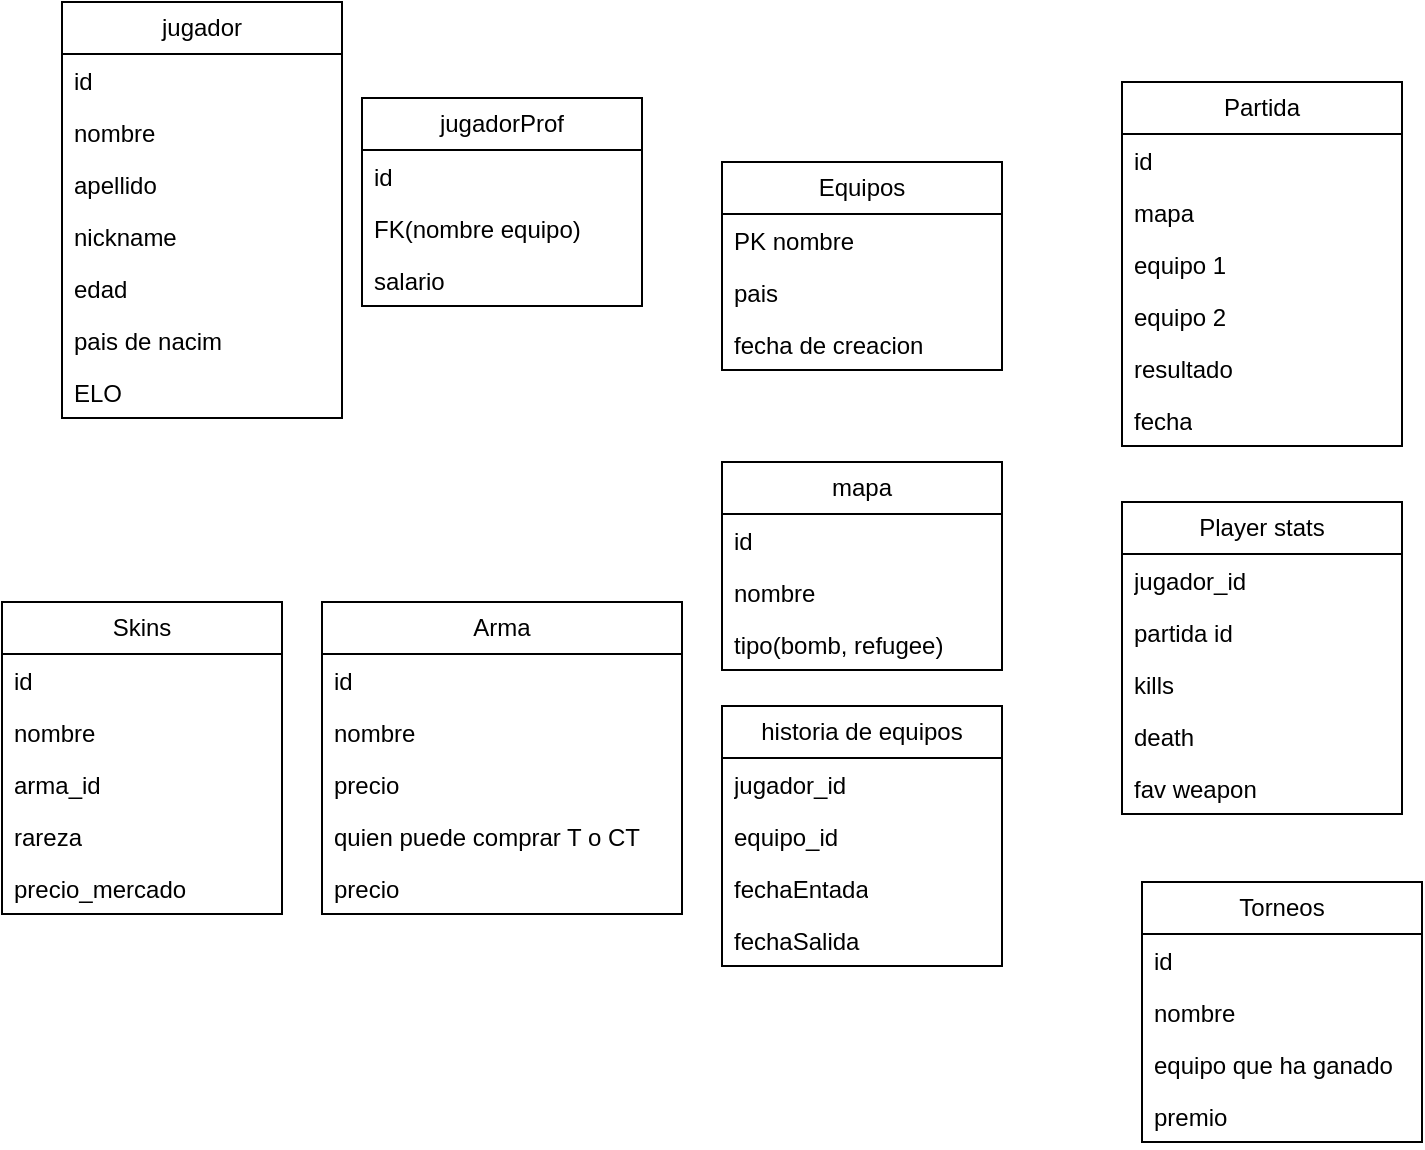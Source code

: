 <mxfile version="21.7.5" type="device">
  <diagram name="Página-1" id="-zNBZzeXgXqzAbiT-9J-">
    <mxGraphModel dx="712" dy="827" grid="1" gridSize="10" guides="1" tooltips="1" connect="1" arrows="1" fold="1" page="1" pageScale="1" pageWidth="1169" pageHeight="827" math="0" shadow="0">
      <root>
        <mxCell id="0" />
        <mxCell id="1" parent="0" />
        <mxCell id="CQaQsR7J62YGIWPa-xh--6" value="jugador" style="swimlane;fontStyle=0;childLayout=stackLayout;horizontal=1;startSize=26;fillColor=none;horizontalStack=0;resizeParent=1;resizeParentMax=0;resizeLast=0;collapsible=1;marginBottom=0;whiteSpace=wrap;html=1;" parent="1" vertex="1">
          <mxGeometry x="90" y="210" width="140" height="208" as="geometry" />
        </mxCell>
        <mxCell id="CQaQsR7J62YGIWPa-xh--7" value="id" style="text;strokeColor=none;fillColor=none;align=left;verticalAlign=top;spacingLeft=4;spacingRight=4;overflow=hidden;rotatable=0;points=[[0,0.5],[1,0.5]];portConstraint=eastwest;whiteSpace=wrap;html=1;" parent="CQaQsR7J62YGIWPa-xh--6" vertex="1">
          <mxGeometry y="26" width="140" height="26" as="geometry" />
        </mxCell>
        <mxCell id="CQaQsR7J62YGIWPa-xh--8" value="nombre" style="text;strokeColor=none;fillColor=none;align=left;verticalAlign=top;spacingLeft=4;spacingRight=4;overflow=hidden;rotatable=0;points=[[0,0.5],[1,0.5]];portConstraint=eastwest;whiteSpace=wrap;html=1;" parent="CQaQsR7J62YGIWPa-xh--6" vertex="1">
          <mxGeometry y="52" width="140" height="26" as="geometry" />
        </mxCell>
        <mxCell id="CQaQsR7J62YGIWPa-xh--9" value="apellido" style="text;strokeColor=none;fillColor=none;align=left;verticalAlign=top;spacingLeft=4;spacingRight=4;overflow=hidden;rotatable=0;points=[[0,0.5],[1,0.5]];portConstraint=eastwest;whiteSpace=wrap;html=1;" parent="CQaQsR7J62YGIWPa-xh--6" vertex="1">
          <mxGeometry y="78" width="140" height="26" as="geometry" />
        </mxCell>
        <mxCell id="CQaQsR7J62YGIWPa-xh--13" value="nickname" style="text;strokeColor=none;fillColor=none;align=left;verticalAlign=top;spacingLeft=4;spacingRight=4;overflow=hidden;rotatable=0;points=[[0,0.5],[1,0.5]];portConstraint=eastwest;whiteSpace=wrap;html=1;" parent="CQaQsR7J62YGIWPa-xh--6" vertex="1">
          <mxGeometry y="104" width="140" height="26" as="geometry" />
        </mxCell>
        <mxCell id="CQaQsR7J62YGIWPa-xh--10" value="edad" style="text;strokeColor=none;fillColor=none;align=left;verticalAlign=top;spacingLeft=4;spacingRight=4;overflow=hidden;rotatable=0;points=[[0,0.5],[1,0.5]];portConstraint=eastwest;whiteSpace=wrap;html=1;" parent="CQaQsR7J62YGIWPa-xh--6" vertex="1">
          <mxGeometry y="130" width="140" height="26" as="geometry" />
        </mxCell>
        <mxCell id="CQaQsR7J62YGIWPa-xh--11" value="pais de nacim" style="text;strokeColor=none;fillColor=none;align=left;verticalAlign=top;spacingLeft=4;spacingRight=4;overflow=hidden;rotatable=0;points=[[0,0.5],[1,0.5]];portConstraint=eastwest;whiteSpace=wrap;html=1;" parent="CQaQsR7J62YGIWPa-xh--6" vertex="1">
          <mxGeometry y="156" width="140" height="26" as="geometry" />
        </mxCell>
        <mxCell id="CQaQsR7J62YGIWPa-xh--12" value="ELO" style="text;strokeColor=none;fillColor=none;align=left;verticalAlign=top;spacingLeft=4;spacingRight=4;overflow=hidden;rotatable=0;points=[[0,0.5],[1,0.5]];portConstraint=eastwest;whiteSpace=wrap;html=1;" parent="CQaQsR7J62YGIWPa-xh--6" vertex="1">
          <mxGeometry y="182" width="140" height="26" as="geometry" />
        </mxCell>
        <mxCell id="CQaQsR7J62YGIWPa-xh--22" value="Equipos" style="swimlane;fontStyle=0;childLayout=stackLayout;horizontal=1;startSize=26;fillColor=none;horizontalStack=0;resizeParent=1;resizeParentMax=0;resizeLast=0;collapsible=1;marginBottom=0;whiteSpace=wrap;html=1;" parent="1" vertex="1">
          <mxGeometry x="420" y="290" width="140" height="104" as="geometry" />
        </mxCell>
        <mxCell id="CQaQsR7J62YGIWPa-xh--24" value="PK nombre" style="text;strokeColor=none;fillColor=none;align=left;verticalAlign=top;spacingLeft=4;spacingRight=4;overflow=hidden;rotatable=0;points=[[0,0.5],[1,0.5]];portConstraint=eastwest;whiteSpace=wrap;html=1;" parent="CQaQsR7J62YGIWPa-xh--22" vertex="1">
          <mxGeometry y="26" width="140" height="26" as="geometry" />
        </mxCell>
        <mxCell id="CQaQsR7J62YGIWPa-xh--25" value="pais&amp;nbsp;" style="text;strokeColor=none;fillColor=none;align=left;verticalAlign=top;spacingLeft=4;spacingRight=4;overflow=hidden;rotatable=0;points=[[0,0.5],[1,0.5]];portConstraint=eastwest;whiteSpace=wrap;html=1;" parent="CQaQsR7J62YGIWPa-xh--22" vertex="1">
          <mxGeometry y="52" width="140" height="26" as="geometry" />
        </mxCell>
        <mxCell id="CQaQsR7J62YGIWPa-xh--35" value="fecha de creacion" style="text;strokeColor=none;fillColor=none;align=left;verticalAlign=top;spacingLeft=4;spacingRight=4;overflow=hidden;rotatable=0;points=[[0,0.5],[1,0.5]];portConstraint=eastwest;whiteSpace=wrap;html=1;" parent="CQaQsR7J62YGIWPa-xh--22" vertex="1">
          <mxGeometry y="78" width="140" height="26" as="geometry" />
        </mxCell>
        <mxCell id="CQaQsR7J62YGIWPa-xh--36" value="Partida" style="swimlane;fontStyle=0;childLayout=stackLayout;horizontal=1;startSize=26;fillColor=none;horizontalStack=0;resizeParent=1;resizeParentMax=0;resizeLast=0;collapsible=1;marginBottom=0;whiteSpace=wrap;html=1;" parent="1" vertex="1">
          <mxGeometry x="620" y="250" width="140" height="182" as="geometry" />
        </mxCell>
        <mxCell id="CQaQsR7J62YGIWPa-xh--37" value="id" style="text;strokeColor=none;fillColor=none;align=left;verticalAlign=top;spacingLeft=4;spacingRight=4;overflow=hidden;rotatable=0;points=[[0,0.5],[1,0.5]];portConstraint=eastwest;whiteSpace=wrap;html=1;" parent="CQaQsR7J62YGIWPa-xh--36" vertex="1">
          <mxGeometry y="26" width="140" height="26" as="geometry" />
        </mxCell>
        <mxCell id="CQaQsR7J62YGIWPa-xh--89" value="mapa" style="text;strokeColor=none;fillColor=none;align=left;verticalAlign=top;spacingLeft=4;spacingRight=4;overflow=hidden;rotatable=0;points=[[0,0.5],[1,0.5]];portConstraint=eastwest;whiteSpace=wrap;html=1;" parent="CQaQsR7J62YGIWPa-xh--36" vertex="1">
          <mxGeometry y="52" width="140" height="26" as="geometry" />
        </mxCell>
        <mxCell id="CQaQsR7J62YGIWPa-xh--38" value="equipo 1" style="text;strokeColor=none;fillColor=none;align=left;verticalAlign=top;spacingLeft=4;spacingRight=4;overflow=hidden;rotatable=0;points=[[0,0.5],[1,0.5]];portConstraint=eastwest;whiteSpace=wrap;html=1;" parent="CQaQsR7J62YGIWPa-xh--36" vertex="1">
          <mxGeometry y="78" width="140" height="26" as="geometry" />
        </mxCell>
        <mxCell id="CQaQsR7J62YGIWPa-xh--39" value="equipo 2" style="text;strokeColor=none;fillColor=none;align=left;verticalAlign=top;spacingLeft=4;spacingRight=4;overflow=hidden;rotatable=0;points=[[0,0.5],[1,0.5]];portConstraint=eastwest;whiteSpace=wrap;html=1;" parent="CQaQsR7J62YGIWPa-xh--36" vertex="1">
          <mxGeometry y="104" width="140" height="26" as="geometry" />
        </mxCell>
        <mxCell id="CQaQsR7J62YGIWPa-xh--40" value="resultado" style="text;strokeColor=none;fillColor=none;align=left;verticalAlign=top;spacingLeft=4;spacingRight=4;overflow=hidden;rotatable=0;points=[[0,0.5],[1,0.5]];portConstraint=eastwest;whiteSpace=wrap;html=1;" parent="CQaQsR7J62YGIWPa-xh--36" vertex="1">
          <mxGeometry y="130" width="140" height="26" as="geometry" />
        </mxCell>
        <mxCell id="CQaQsR7J62YGIWPa-xh--41" value="fecha" style="text;strokeColor=none;fillColor=none;align=left;verticalAlign=top;spacingLeft=4;spacingRight=4;overflow=hidden;rotatable=0;points=[[0,0.5],[1,0.5]];portConstraint=eastwest;whiteSpace=wrap;html=1;" parent="CQaQsR7J62YGIWPa-xh--36" vertex="1">
          <mxGeometry y="156" width="140" height="26" as="geometry" />
        </mxCell>
        <mxCell id="CQaQsR7J62YGIWPa-xh--42" value="Arma" style="swimlane;fontStyle=0;childLayout=stackLayout;horizontal=1;startSize=26;fillColor=none;horizontalStack=0;resizeParent=1;resizeParentMax=0;resizeLast=0;collapsible=1;marginBottom=0;whiteSpace=wrap;html=1;" parent="1" vertex="1">
          <mxGeometry x="220" y="510" width="180" height="156" as="geometry" />
        </mxCell>
        <mxCell id="CQaQsR7J62YGIWPa-xh--43" value="id" style="text;strokeColor=none;fillColor=none;align=left;verticalAlign=top;spacingLeft=4;spacingRight=4;overflow=hidden;rotatable=0;points=[[0,0.5],[1,0.5]];portConstraint=eastwest;whiteSpace=wrap;html=1;" parent="CQaQsR7J62YGIWPa-xh--42" vertex="1">
          <mxGeometry y="26" width="180" height="26" as="geometry" />
        </mxCell>
        <mxCell id="CQaQsR7J62YGIWPa-xh--44" value="nombre" style="text;strokeColor=none;fillColor=none;align=left;verticalAlign=top;spacingLeft=4;spacingRight=4;overflow=hidden;rotatable=0;points=[[0,0.5],[1,0.5]];portConstraint=eastwest;whiteSpace=wrap;html=1;" parent="CQaQsR7J62YGIWPa-xh--42" vertex="1">
          <mxGeometry y="52" width="180" height="26" as="geometry" />
        </mxCell>
        <mxCell id="CQaQsR7J62YGIWPa-xh--45" value="precio" style="text;strokeColor=none;fillColor=none;align=left;verticalAlign=top;spacingLeft=4;spacingRight=4;overflow=hidden;rotatable=0;points=[[0,0.5],[1,0.5]];portConstraint=eastwest;whiteSpace=wrap;html=1;" parent="CQaQsR7J62YGIWPa-xh--42" vertex="1">
          <mxGeometry y="78" width="180" height="26" as="geometry" />
        </mxCell>
        <mxCell id="CQaQsR7J62YGIWPa-xh--46" value="quien puede comprar T o CT" style="text;strokeColor=none;fillColor=none;align=left;verticalAlign=top;spacingLeft=4;spacingRight=4;overflow=hidden;rotatable=0;points=[[0,0.5],[1,0.5]];portConstraint=eastwest;whiteSpace=wrap;html=1;" parent="CQaQsR7J62YGIWPa-xh--42" vertex="1">
          <mxGeometry y="104" width="180" height="26" as="geometry" />
        </mxCell>
        <mxCell id="CQaQsR7J62YGIWPa-xh--48" value="precio" style="text;strokeColor=none;fillColor=none;align=left;verticalAlign=top;spacingLeft=4;spacingRight=4;overflow=hidden;rotatable=0;points=[[0,0.5],[1,0.5]];portConstraint=eastwest;whiteSpace=wrap;html=1;" parent="CQaQsR7J62YGIWPa-xh--42" vertex="1">
          <mxGeometry y="130" width="180" height="26" as="geometry" />
        </mxCell>
        <mxCell id="CQaQsR7J62YGIWPa-xh--49" value="mapa" style="swimlane;fontStyle=0;childLayout=stackLayout;horizontal=1;startSize=26;fillColor=none;horizontalStack=0;resizeParent=1;resizeParentMax=0;resizeLast=0;collapsible=1;marginBottom=0;whiteSpace=wrap;html=1;" parent="1" vertex="1">
          <mxGeometry x="420" y="440" width="140" height="104" as="geometry" />
        </mxCell>
        <mxCell id="CQaQsR7J62YGIWPa-xh--50" value="id" style="text;strokeColor=none;fillColor=none;align=left;verticalAlign=top;spacingLeft=4;spacingRight=4;overflow=hidden;rotatable=0;points=[[0,0.5],[1,0.5]];portConstraint=eastwest;whiteSpace=wrap;html=1;" parent="CQaQsR7J62YGIWPa-xh--49" vertex="1">
          <mxGeometry y="26" width="140" height="26" as="geometry" />
        </mxCell>
        <mxCell id="CQaQsR7J62YGIWPa-xh--51" value="nombre" style="text;strokeColor=none;fillColor=none;align=left;verticalAlign=top;spacingLeft=4;spacingRight=4;overflow=hidden;rotatable=0;points=[[0,0.5],[1,0.5]];portConstraint=eastwest;whiteSpace=wrap;html=1;" parent="CQaQsR7J62YGIWPa-xh--49" vertex="1">
          <mxGeometry y="52" width="140" height="26" as="geometry" />
        </mxCell>
        <mxCell id="CQaQsR7J62YGIWPa-xh--57" value="tipo(bomb, refugee)" style="text;strokeColor=none;fillColor=none;align=left;verticalAlign=top;spacingLeft=4;spacingRight=4;overflow=hidden;rotatable=0;points=[[0,0.5],[1,0.5]];portConstraint=eastwest;whiteSpace=wrap;html=1;" parent="CQaQsR7J62YGIWPa-xh--49" vertex="1">
          <mxGeometry y="78" width="140" height="26" as="geometry" />
        </mxCell>
        <mxCell id="CQaQsR7J62YGIWPa-xh--58" value="Player stats" style="swimlane;fontStyle=0;childLayout=stackLayout;horizontal=1;startSize=26;fillColor=none;horizontalStack=0;resizeParent=1;resizeParentMax=0;resizeLast=0;collapsible=1;marginBottom=0;whiteSpace=wrap;html=1;" parent="1" vertex="1">
          <mxGeometry x="620" y="460" width="140" height="156" as="geometry" />
        </mxCell>
        <mxCell id="CQaQsR7J62YGIWPa-xh--59" value="jugador_id" style="text;strokeColor=none;fillColor=none;align=left;verticalAlign=top;spacingLeft=4;spacingRight=4;overflow=hidden;rotatable=0;points=[[0,0.5],[1,0.5]];portConstraint=eastwest;whiteSpace=wrap;html=1;" parent="CQaQsR7J62YGIWPa-xh--58" vertex="1">
          <mxGeometry y="26" width="140" height="26" as="geometry" />
        </mxCell>
        <mxCell id="CQaQsR7J62YGIWPa-xh--62" value="partida id" style="text;strokeColor=none;fillColor=none;align=left;verticalAlign=top;spacingLeft=4;spacingRight=4;overflow=hidden;rotatable=0;points=[[0,0.5],[1,0.5]];portConstraint=eastwest;whiteSpace=wrap;html=1;" parent="CQaQsR7J62YGIWPa-xh--58" vertex="1">
          <mxGeometry y="52" width="140" height="26" as="geometry" />
        </mxCell>
        <mxCell id="CQaQsR7J62YGIWPa-xh--60" value="kills" style="text;strokeColor=none;fillColor=none;align=left;verticalAlign=top;spacingLeft=4;spacingRight=4;overflow=hidden;rotatable=0;points=[[0,0.5],[1,0.5]];portConstraint=eastwest;whiteSpace=wrap;html=1;" parent="CQaQsR7J62YGIWPa-xh--58" vertex="1">
          <mxGeometry y="78" width="140" height="26" as="geometry" />
        </mxCell>
        <mxCell id="CQaQsR7J62YGIWPa-xh--61" value="death" style="text;strokeColor=none;fillColor=none;align=left;verticalAlign=top;spacingLeft=4;spacingRight=4;overflow=hidden;rotatable=0;points=[[0,0.5],[1,0.5]];portConstraint=eastwest;whiteSpace=wrap;html=1;" parent="CQaQsR7J62YGIWPa-xh--58" vertex="1">
          <mxGeometry y="104" width="140" height="26" as="geometry" />
        </mxCell>
        <mxCell id="CQaQsR7J62YGIWPa-xh--68" value="fav weapon" style="text;strokeColor=none;fillColor=none;align=left;verticalAlign=top;spacingLeft=4;spacingRight=4;overflow=hidden;rotatable=0;points=[[0,0.5],[1,0.5]];portConstraint=eastwest;whiteSpace=wrap;html=1;" parent="CQaQsR7J62YGIWPa-xh--58" vertex="1">
          <mxGeometry y="130" width="140" height="26" as="geometry" />
        </mxCell>
        <mxCell id="CQaQsR7J62YGIWPa-xh--69" value="historia de equipos" style="swimlane;fontStyle=0;childLayout=stackLayout;horizontal=1;startSize=26;fillColor=none;horizontalStack=0;resizeParent=1;resizeParentMax=0;resizeLast=0;collapsible=1;marginBottom=0;whiteSpace=wrap;html=1;" parent="1" vertex="1">
          <mxGeometry x="420" y="562" width="140" height="130" as="geometry" />
        </mxCell>
        <mxCell id="CQaQsR7J62YGIWPa-xh--70" value="jugador_id" style="text;strokeColor=none;fillColor=none;align=left;verticalAlign=top;spacingLeft=4;spacingRight=4;overflow=hidden;rotatable=0;points=[[0,0.5],[1,0.5]];portConstraint=eastwest;whiteSpace=wrap;html=1;" parent="CQaQsR7J62YGIWPa-xh--69" vertex="1">
          <mxGeometry y="26" width="140" height="26" as="geometry" />
        </mxCell>
        <mxCell id="CQaQsR7J62YGIWPa-xh--71" value="equipo_id" style="text;strokeColor=none;fillColor=none;align=left;verticalAlign=top;spacingLeft=4;spacingRight=4;overflow=hidden;rotatable=0;points=[[0,0.5],[1,0.5]];portConstraint=eastwest;whiteSpace=wrap;html=1;" parent="CQaQsR7J62YGIWPa-xh--69" vertex="1">
          <mxGeometry y="52" width="140" height="26" as="geometry" />
        </mxCell>
        <mxCell id="CQaQsR7J62YGIWPa-xh--72" value="fechaEntada" style="text;strokeColor=none;fillColor=none;align=left;verticalAlign=top;spacingLeft=4;spacingRight=4;overflow=hidden;rotatable=0;points=[[0,0.5],[1,0.5]];portConstraint=eastwest;whiteSpace=wrap;html=1;" parent="CQaQsR7J62YGIWPa-xh--69" vertex="1">
          <mxGeometry y="78" width="140" height="26" as="geometry" />
        </mxCell>
        <mxCell id="CQaQsR7J62YGIWPa-xh--73" value="fechaSalida" style="text;strokeColor=none;fillColor=none;align=left;verticalAlign=top;spacingLeft=4;spacingRight=4;overflow=hidden;rotatable=0;points=[[0,0.5],[1,0.5]];portConstraint=eastwest;whiteSpace=wrap;html=1;" parent="CQaQsR7J62YGIWPa-xh--69" vertex="1">
          <mxGeometry y="104" width="140" height="26" as="geometry" />
        </mxCell>
        <mxCell id="CQaQsR7J62YGIWPa-xh--75" value="Torneos" style="swimlane;fontStyle=0;childLayout=stackLayout;horizontal=1;startSize=26;fillColor=none;horizontalStack=0;resizeParent=1;resizeParentMax=0;resizeLast=0;collapsible=1;marginBottom=0;whiteSpace=wrap;html=1;" parent="1" vertex="1">
          <mxGeometry x="630" y="650" width="140" height="130" as="geometry" />
        </mxCell>
        <mxCell id="CQaQsR7J62YGIWPa-xh--76" value="id&amp;nbsp;" style="text;strokeColor=none;fillColor=none;align=left;verticalAlign=top;spacingLeft=4;spacingRight=4;overflow=hidden;rotatable=0;points=[[0,0.5],[1,0.5]];portConstraint=eastwest;whiteSpace=wrap;html=1;" parent="CQaQsR7J62YGIWPa-xh--75" vertex="1">
          <mxGeometry y="26" width="140" height="26" as="geometry" />
        </mxCell>
        <mxCell id="CQaQsR7J62YGIWPa-xh--77" value="nombre" style="text;strokeColor=none;fillColor=none;align=left;verticalAlign=top;spacingLeft=4;spacingRight=4;overflow=hidden;rotatable=0;points=[[0,0.5],[1,0.5]];portConstraint=eastwest;whiteSpace=wrap;html=1;" parent="CQaQsR7J62YGIWPa-xh--75" vertex="1">
          <mxGeometry y="52" width="140" height="26" as="geometry" />
        </mxCell>
        <mxCell id="CQaQsR7J62YGIWPa-xh--78" value="equipo que ha ganado" style="text;strokeColor=none;fillColor=none;align=left;verticalAlign=top;spacingLeft=4;spacingRight=4;overflow=hidden;rotatable=0;points=[[0,0.5],[1,0.5]];portConstraint=eastwest;whiteSpace=wrap;html=1;" parent="CQaQsR7J62YGIWPa-xh--75" vertex="1">
          <mxGeometry y="78" width="140" height="26" as="geometry" />
        </mxCell>
        <mxCell id="CQaQsR7J62YGIWPa-xh--79" value="premio" style="text;strokeColor=none;fillColor=none;align=left;verticalAlign=top;spacingLeft=4;spacingRight=4;overflow=hidden;rotatable=0;points=[[0,0.5],[1,0.5]];portConstraint=eastwest;whiteSpace=wrap;html=1;" parent="CQaQsR7J62YGIWPa-xh--75" vertex="1">
          <mxGeometry y="104" width="140" height="26" as="geometry" />
        </mxCell>
        <mxCell id="CQaQsR7J62YGIWPa-xh--80" value="jugadorProf" style="swimlane;fontStyle=0;childLayout=stackLayout;horizontal=1;startSize=26;fillColor=none;horizontalStack=0;resizeParent=1;resizeParentMax=0;resizeLast=0;collapsible=1;marginBottom=0;whiteSpace=wrap;html=1;" parent="1" vertex="1">
          <mxGeometry x="240" y="258" width="140" height="104" as="geometry" />
        </mxCell>
        <mxCell id="CQaQsR7J62YGIWPa-xh--81" value="id" style="text;strokeColor=none;fillColor=none;align=left;verticalAlign=top;spacingLeft=4;spacingRight=4;overflow=hidden;rotatable=0;points=[[0,0.5],[1,0.5]];portConstraint=eastwest;whiteSpace=wrap;html=1;" parent="CQaQsR7J62YGIWPa-xh--80" vertex="1">
          <mxGeometry y="26" width="140" height="26" as="geometry" />
        </mxCell>
        <mxCell id="CQaQsR7J62YGIWPa-xh--88" value="FK(nombre equipo)" style="text;strokeColor=none;fillColor=none;align=left;verticalAlign=top;spacingLeft=4;spacingRight=4;overflow=hidden;rotatable=0;points=[[0,0.5],[1,0.5]];portConstraint=eastwest;whiteSpace=wrap;html=1;" parent="CQaQsR7J62YGIWPa-xh--80" vertex="1">
          <mxGeometry y="52" width="140" height="26" as="geometry" />
        </mxCell>
        <mxCell id="CQaQsR7J62YGIWPa-xh--96" value="salario" style="text;strokeColor=none;fillColor=none;align=left;verticalAlign=top;spacingLeft=4;spacingRight=4;overflow=hidden;rotatable=0;points=[[0,0.5],[1,0.5]];portConstraint=eastwest;whiteSpace=wrap;html=1;" parent="CQaQsR7J62YGIWPa-xh--80" vertex="1">
          <mxGeometry y="78" width="140" height="26" as="geometry" />
        </mxCell>
        <mxCell id="CQaQsR7J62YGIWPa-xh--90" value="Skins" style="swimlane;fontStyle=0;childLayout=stackLayout;horizontal=1;startSize=26;fillColor=none;horizontalStack=0;resizeParent=1;resizeParentMax=0;resizeLast=0;collapsible=1;marginBottom=0;whiteSpace=wrap;html=1;" parent="1" vertex="1">
          <mxGeometry x="60" y="510" width="140" height="156" as="geometry" />
        </mxCell>
        <mxCell id="CQaQsR7J62YGIWPa-xh--91" value="id" style="text;strokeColor=none;fillColor=none;align=left;verticalAlign=top;spacingLeft=4;spacingRight=4;overflow=hidden;rotatable=0;points=[[0,0.5],[1,0.5]];portConstraint=eastwest;whiteSpace=wrap;html=1;" parent="CQaQsR7J62YGIWPa-xh--90" vertex="1">
          <mxGeometry y="26" width="140" height="26" as="geometry" />
        </mxCell>
        <mxCell id="CQaQsR7J62YGIWPa-xh--92" value="nombre" style="text;strokeColor=none;fillColor=none;align=left;verticalAlign=top;spacingLeft=4;spacingRight=4;overflow=hidden;rotatable=0;points=[[0,0.5],[1,0.5]];portConstraint=eastwest;whiteSpace=wrap;html=1;" parent="CQaQsR7J62YGIWPa-xh--90" vertex="1">
          <mxGeometry y="52" width="140" height="26" as="geometry" />
        </mxCell>
        <mxCell id="CQaQsR7J62YGIWPa-xh--93" value="arma_id" style="text;strokeColor=none;fillColor=none;align=left;verticalAlign=top;spacingLeft=4;spacingRight=4;overflow=hidden;rotatable=0;points=[[0,0.5],[1,0.5]];portConstraint=eastwest;whiteSpace=wrap;html=1;" parent="CQaQsR7J62YGIWPa-xh--90" vertex="1">
          <mxGeometry y="78" width="140" height="26" as="geometry" />
        </mxCell>
        <mxCell id="CQaQsR7J62YGIWPa-xh--94" value="rareza" style="text;strokeColor=none;fillColor=none;align=left;verticalAlign=top;spacingLeft=4;spacingRight=4;overflow=hidden;rotatable=0;points=[[0,0.5],[1,0.5]];portConstraint=eastwest;whiteSpace=wrap;html=1;" parent="CQaQsR7J62YGIWPa-xh--90" vertex="1">
          <mxGeometry y="104" width="140" height="26" as="geometry" />
        </mxCell>
        <mxCell id="CQaQsR7J62YGIWPa-xh--95" value="precio_mercado" style="text;strokeColor=none;fillColor=none;align=left;verticalAlign=top;spacingLeft=4;spacingRight=4;overflow=hidden;rotatable=0;points=[[0,0.5],[1,0.5]];portConstraint=eastwest;whiteSpace=wrap;html=1;" parent="CQaQsR7J62YGIWPa-xh--90" vertex="1">
          <mxGeometry y="130" width="140" height="26" as="geometry" />
        </mxCell>
      </root>
    </mxGraphModel>
  </diagram>
</mxfile>
